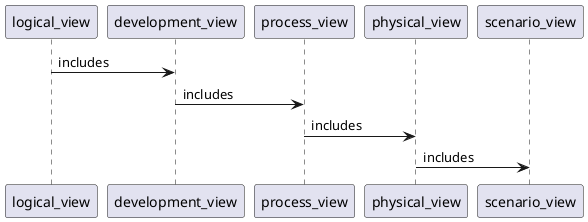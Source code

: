 !include logical_view.puml
!include development_view.puml
!include process_view.puml
!include physical_view.puml
!include scenario_view.puml

@startuml
logical_view -> development_view : includes
development_view -> process_view : includes
process_view -> physical_view : includes
physical_view -> scenario_view : includes
@enduml